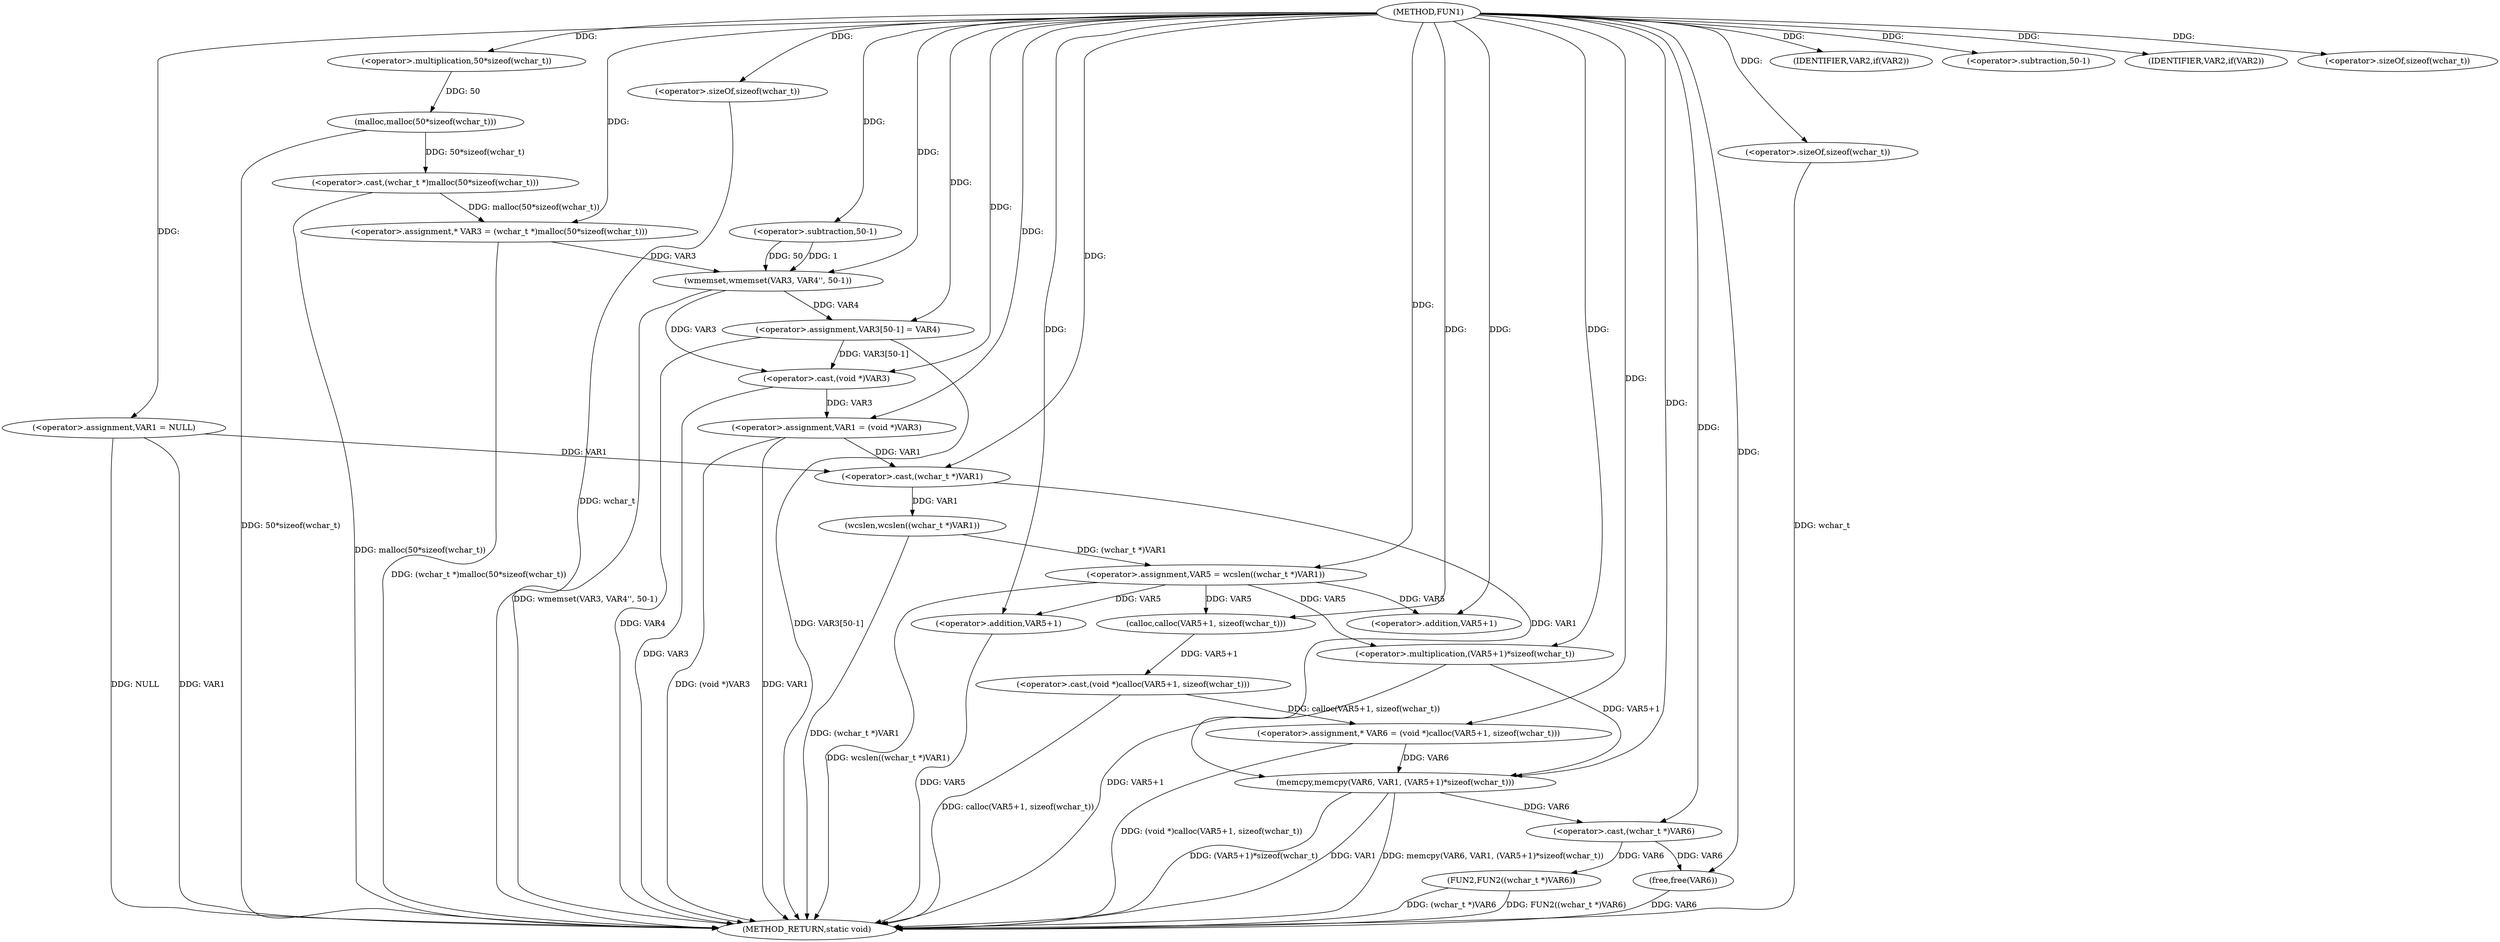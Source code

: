 digraph FUN1 {  
"1000100" [label = "(METHOD,FUN1)" ]
"1000175" [label = "(METHOD_RETURN,static void)" ]
"1000103" [label = "(<operator>.assignment,VAR1 = NULL)" ]
"1000107" [label = "(IDENTIFIER,VAR2,if(VAR2))" ]
"1000111" [label = "(<operator>.assignment,* VAR3 = (wchar_t *)malloc(50*sizeof(wchar_t)))" ]
"1000113" [label = "(<operator>.cast,(wchar_t *)malloc(50*sizeof(wchar_t)))" ]
"1000115" [label = "(malloc,malloc(50*sizeof(wchar_t)))" ]
"1000116" [label = "(<operator>.multiplication,50*sizeof(wchar_t))" ]
"1000118" [label = "(<operator>.sizeOf,sizeof(wchar_t))" ]
"1000120" [label = "(wmemset,wmemset(VAR3, VAR4'', 50-1))" ]
"1000123" [label = "(<operator>.subtraction,50-1)" ]
"1000126" [label = "(<operator>.assignment,VAR3[50-1] = VAR4)" ]
"1000129" [label = "(<operator>.subtraction,50-1)" ]
"1000133" [label = "(<operator>.assignment,VAR1 = (void *)VAR3)" ]
"1000135" [label = "(<operator>.cast,(void *)VAR3)" ]
"1000139" [label = "(IDENTIFIER,VAR2,if(VAR2))" ]
"1000143" [label = "(<operator>.assignment,VAR5 = wcslen((wchar_t *)VAR1))" ]
"1000145" [label = "(wcslen,wcslen((wchar_t *)VAR1))" ]
"1000146" [label = "(<operator>.cast,(wchar_t *)VAR1)" ]
"1000150" [label = "(<operator>.assignment,* VAR6 = (void *)calloc(VAR5+1, sizeof(wchar_t)))" ]
"1000152" [label = "(<operator>.cast,(void *)calloc(VAR5+1, sizeof(wchar_t)))" ]
"1000154" [label = "(calloc,calloc(VAR5+1, sizeof(wchar_t)))" ]
"1000155" [label = "(<operator>.addition,VAR5+1)" ]
"1000158" [label = "(<operator>.sizeOf,sizeof(wchar_t))" ]
"1000160" [label = "(memcpy,memcpy(VAR6, VAR1, (VAR5+1)*sizeof(wchar_t)))" ]
"1000163" [label = "(<operator>.multiplication,(VAR5+1)*sizeof(wchar_t))" ]
"1000164" [label = "(<operator>.addition,VAR5+1)" ]
"1000167" [label = "(<operator>.sizeOf,sizeof(wchar_t))" ]
"1000169" [label = "(FUN2,FUN2((wchar_t *)VAR6))" ]
"1000170" [label = "(<operator>.cast,(wchar_t *)VAR6)" ]
"1000173" [label = "(free,free(VAR6))" ]
  "1000169" -> "1000175"  [ label = "DDG: FUN2((wchar_t *)VAR6)"] 
  "1000103" -> "1000175"  [ label = "DDG: VAR1"] 
  "1000103" -> "1000175"  [ label = "DDG: NULL"] 
  "1000160" -> "1000175"  [ label = "DDG: memcpy(VAR6, VAR1, (VAR5+1)*sizeof(wchar_t))"] 
  "1000126" -> "1000175"  [ label = "DDG: VAR4"] 
  "1000150" -> "1000175"  [ label = "DDG: (void *)calloc(VAR5+1, sizeof(wchar_t))"] 
  "1000113" -> "1000175"  [ label = "DDG: malloc(50*sizeof(wchar_t))"] 
  "1000126" -> "1000175"  [ label = "DDG: VAR3[50-1]"] 
  "1000152" -> "1000175"  [ label = "DDG: calloc(VAR5+1, sizeof(wchar_t))"] 
  "1000118" -> "1000175"  [ label = "DDG: wchar_t"] 
  "1000164" -> "1000175"  [ label = "DDG: VAR5"] 
  "1000167" -> "1000175"  [ label = "DDG: wchar_t"] 
  "1000163" -> "1000175"  [ label = "DDG: VAR5+1"] 
  "1000133" -> "1000175"  [ label = "DDG: VAR1"] 
  "1000133" -> "1000175"  [ label = "DDG: (void *)VAR3"] 
  "1000111" -> "1000175"  [ label = "DDG: (wchar_t *)malloc(50*sizeof(wchar_t))"] 
  "1000120" -> "1000175"  [ label = "DDG: wmemset(VAR3, VAR4'', 50-1)"] 
  "1000143" -> "1000175"  [ label = "DDG: wcslen((wchar_t *)VAR1)"] 
  "1000169" -> "1000175"  [ label = "DDG: (wchar_t *)VAR6"] 
  "1000160" -> "1000175"  [ label = "DDG: (VAR5+1)*sizeof(wchar_t)"] 
  "1000160" -> "1000175"  [ label = "DDG: VAR1"] 
  "1000145" -> "1000175"  [ label = "DDG: (wchar_t *)VAR1"] 
  "1000115" -> "1000175"  [ label = "DDG: 50*sizeof(wchar_t)"] 
  "1000173" -> "1000175"  [ label = "DDG: VAR6"] 
  "1000135" -> "1000175"  [ label = "DDG: VAR3"] 
  "1000100" -> "1000103"  [ label = "DDG: "] 
  "1000100" -> "1000107"  [ label = "DDG: "] 
  "1000113" -> "1000111"  [ label = "DDG: malloc(50*sizeof(wchar_t))"] 
  "1000100" -> "1000111"  [ label = "DDG: "] 
  "1000115" -> "1000113"  [ label = "DDG: 50*sizeof(wchar_t)"] 
  "1000116" -> "1000115"  [ label = "DDG: 50"] 
  "1000100" -> "1000116"  [ label = "DDG: "] 
  "1000100" -> "1000118"  [ label = "DDG: "] 
  "1000111" -> "1000120"  [ label = "DDG: VAR3"] 
  "1000100" -> "1000120"  [ label = "DDG: "] 
  "1000123" -> "1000120"  [ label = "DDG: 50"] 
  "1000123" -> "1000120"  [ label = "DDG: 1"] 
  "1000100" -> "1000123"  [ label = "DDG: "] 
  "1000120" -> "1000126"  [ label = "DDG: VAR4"] 
  "1000100" -> "1000126"  [ label = "DDG: "] 
  "1000100" -> "1000129"  [ label = "DDG: "] 
  "1000135" -> "1000133"  [ label = "DDG: VAR3"] 
  "1000100" -> "1000133"  [ label = "DDG: "] 
  "1000120" -> "1000135"  [ label = "DDG: VAR3"] 
  "1000126" -> "1000135"  [ label = "DDG: VAR3[50-1]"] 
  "1000100" -> "1000135"  [ label = "DDG: "] 
  "1000100" -> "1000139"  [ label = "DDG: "] 
  "1000145" -> "1000143"  [ label = "DDG: (wchar_t *)VAR1"] 
  "1000100" -> "1000143"  [ label = "DDG: "] 
  "1000146" -> "1000145"  [ label = "DDG: VAR1"] 
  "1000103" -> "1000146"  [ label = "DDG: VAR1"] 
  "1000133" -> "1000146"  [ label = "DDG: VAR1"] 
  "1000100" -> "1000146"  [ label = "DDG: "] 
  "1000152" -> "1000150"  [ label = "DDG: calloc(VAR5+1, sizeof(wchar_t))"] 
  "1000100" -> "1000150"  [ label = "DDG: "] 
  "1000154" -> "1000152"  [ label = "DDG: VAR5+1"] 
  "1000143" -> "1000154"  [ label = "DDG: VAR5"] 
  "1000100" -> "1000154"  [ label = "DDG: "] 
  "1000143" -> "1000155"  [ label = "DDG: VAR5"] 
  "1000100" -> "1000155"  [ label = "DDG: "] 
  "1000100" -> "1000158"  [ label = "DDG: "] 
  "1000150" -> "1000160"  [ label = "DDG: VAR6"] 
  "1000100" -> "1000160"  [ label = "DDG: "] 
  "1000146" -> "1000160"  [ label = "DDG: VAR1"] 
  "1000163" -> "1000160"  [ label = "DDG: VAR5+1"] 
  "1000100" -> "1000163"  [ label = "DDG: "] 
  "1000143" -> "1000163"  [ label = "DDG: VAR5"] 
  "1000100" -> "1000164"  [ label = "DDG: "] 
  "1000143" -> "1000164"  [ label = "DDG: VAR5"] 
  "1000100" -> "1000167"  [ label = "DDG: "] 
  "1000170" -> "1000169"  [ label = "DDG: VAR6"] 
  "1000160" -> "1000170"  [ label = "DDG: VAR6"] 
  "1000100" -> "1000170"  [ label = "DDG: "] 
  "1000170" -> "1000173"  [ label = "DDG: VAR6"] 
  "1000100" -> "1000173"  [ label = "DDG: "] 
}
